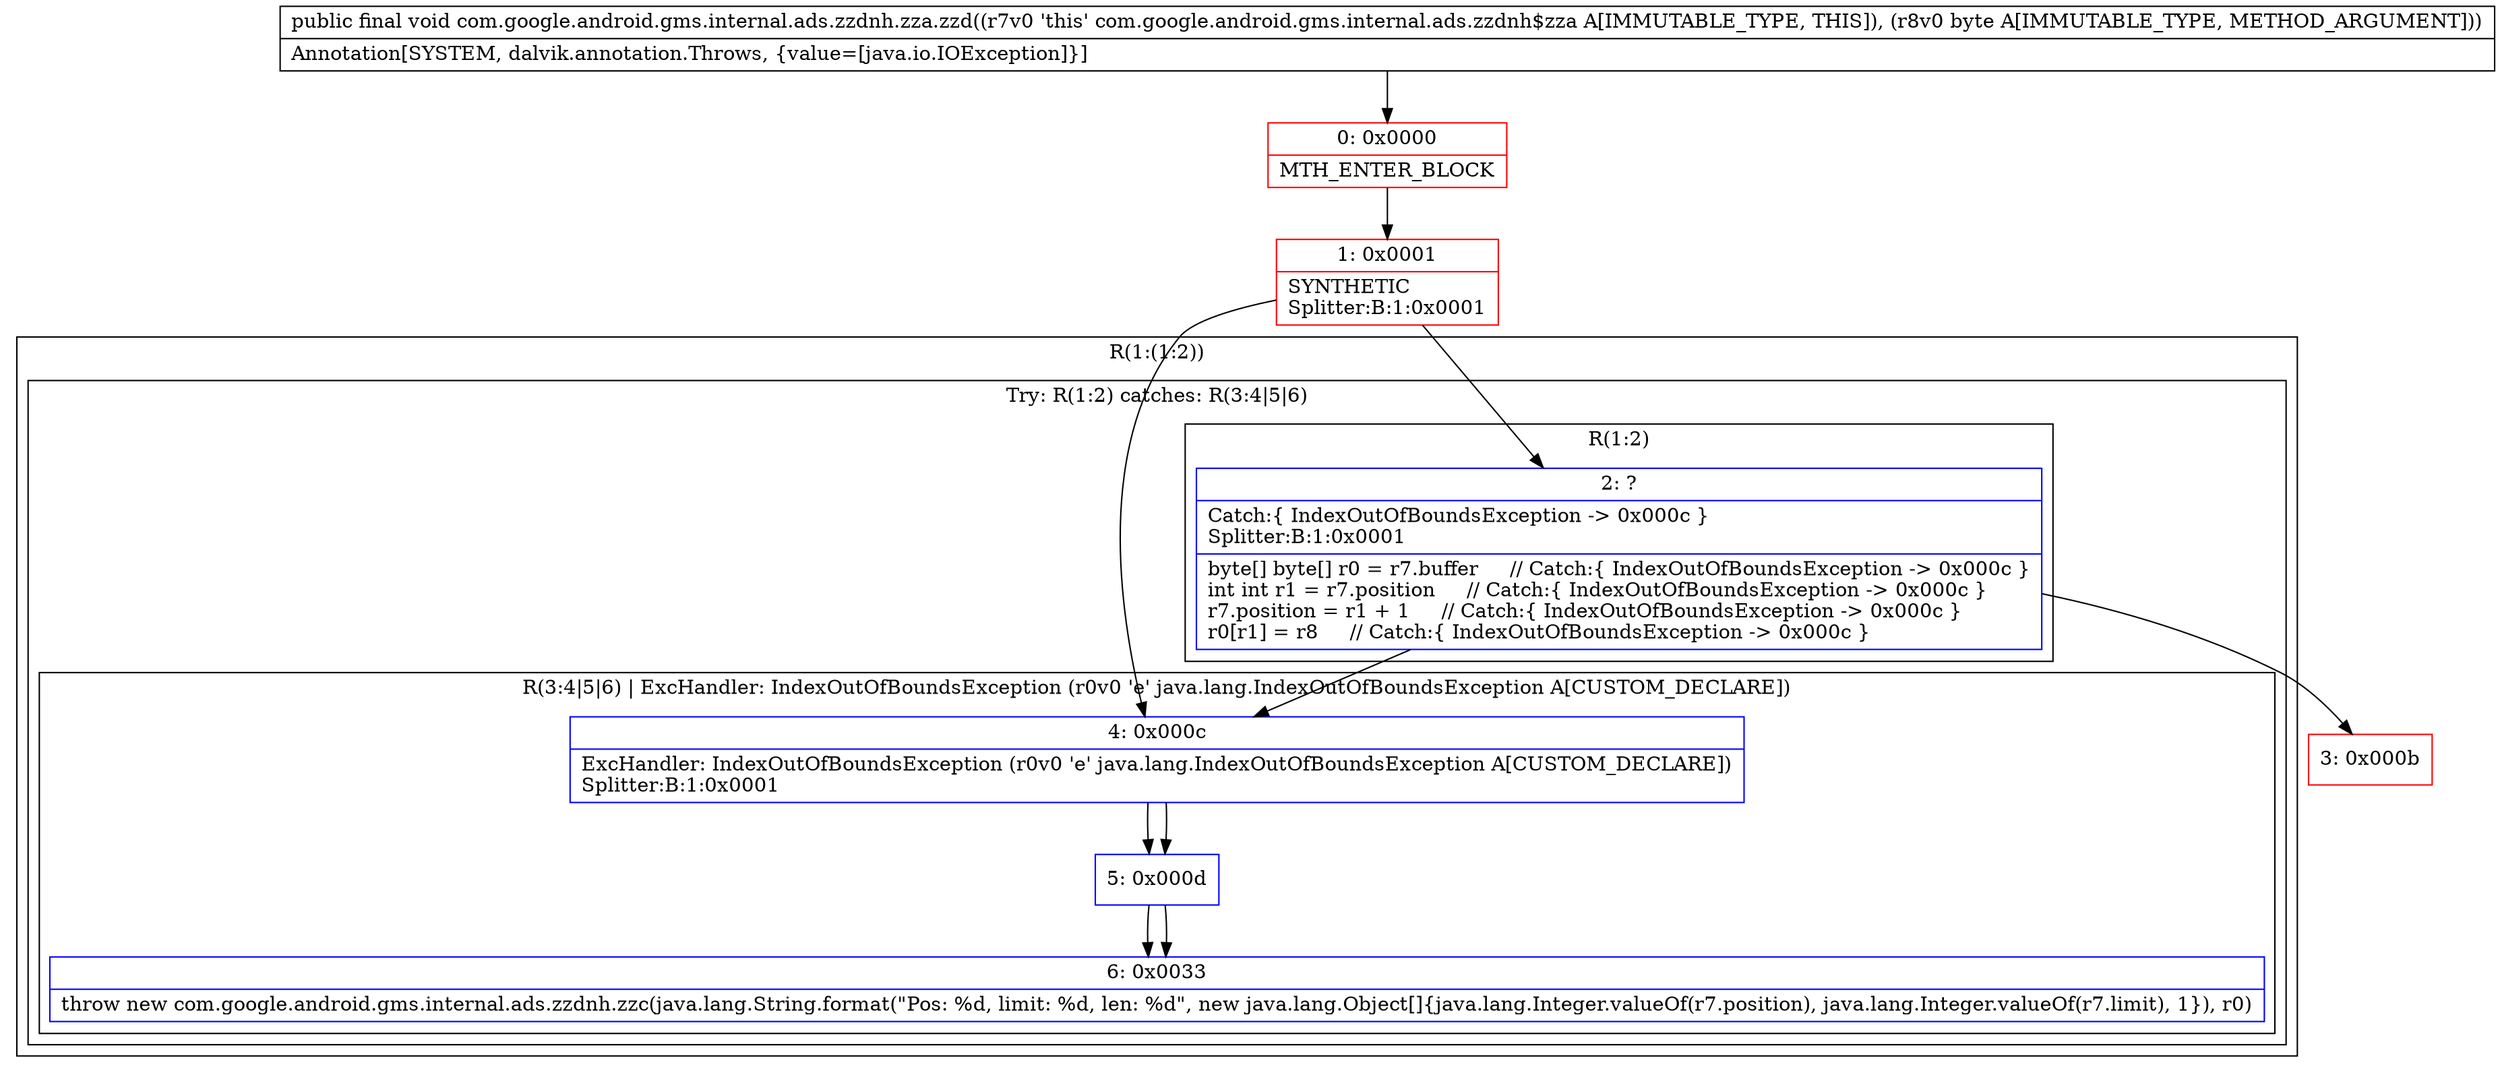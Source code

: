 digraph "CFG forcom.google.android.gms.internal.ads.zzdnh.zza.zzd(B)V" {
subgraph cluster_Region_1292864953 {
label = "R(1:(1:2))";
node [shape=record,color=blue];
subgraph cluster_TryCatchRegion_1030468012 {
label = "Try: R(1:2) catches: R(3:4|5|6)";
node [shape=record,color=blue];
subgraph cluster_Region_1095729521 {
label = "R(1:2)";
node [shape=record,color=blue];
Node_2 [shape=record,label="{2\:\ ?|Catch:\{ IndexOutOfBoundsException \-\> 0x000c \}\lSplitter:B:1:0x0001\l|byte[] byte[] r0 = r7.buffer     \/\/ Catch:\{ IndexOutOfBoundsException \-\> 0x000c \}\lint int r1 = r7.position     \/\/ Catch:\{ IndexOutOfBoundsException \-\> 0x000c \}\lr7.position = r1 + 1     \/\/ Catch:\{ IndexOutOfBoundsException \-\> 0x000c \}\lr0[r1] = r8     \/\/ Catch:\{ IndexOutOfBoundsException \-\> 0x000c \}\l}"];
}
subgraph cluster_Region_2143908385 {
label = "R(3:4|5|6) | ExcHandler: IndexOutOfBoundsException (r0v0 'e' java.lang.IndexOutOfBoundsException A[CUSTOM_DECLARE])\l";
node [shape=record,color=blue];
Node_4 [shape=record,label="{4\:\ 0x000c|ExcHandler: IndexOutOfBoundsException (r0v0 'e' java.lang.IndexOutOfBoundsException A[CUSTOM_DECLARE])\lSplitter:B:1:0x0001\l}"];
Node_5 [shape=record,label="{5\:\ 0x000d}"];
Node_6 [shape=record,label="{6\:\ 0x0033|throw new com.google.android.gms.internal.ads.zzdnh.zzc(java.lang.String.format(\"Pos: %d, limit: %d, len: %d\", new java.lang.Object[]\{java.lang.Integer.valueOf(r7.position), java.lang.Integer.valueOf(r7.limit), 1\}), r0)\l}"];
}
}
}
subgraph cluster_Region_2143908385 {
label = "R(3:4|5|6) | ExcHandler: IndexOutOfBoundsException (r0v0 'e' java.lang.IndexOutOfBoundsException A[CUSTOM_DECLARE])\l";
node [shape=record,color=blue];
Node_4 [shape=record,label="{4\:\ 0x000c|ExcHandler: IndexOutOfBoundsException (r0v0 'e' java.lang.IndexOutOfBoundsException A[CUSTOM_DECLARE])\lSplitter:B:1:0x0001\l}"];
Node_5 [shape=record,label="{5\:\ 0x000d}"];
Node_6 [shape=record,label="{6\:\ 0x0033|throw new com.google.android.gms.internal.ads.zzdnh.zzc(java.lang.String.format(\"Pos: %d, limit: %d, len: %d\", new java.lang.Object[]\{java.lang.Integer.valueOf(r7.position), java.lang.Integer.valueOf(r7.limit), 1\}), r0)\l}"];
}
Node_0 [shape=record,color=red,label="{0\:\ 0x0000|MTH_ENTER_BLOCK\l}"];
Node_1 [shape=record,color=red,label="{1\:\ 0x0001|SYNTHETIC\lSplitter:B:1:0x0001\l}"];
Node_3 [shape=record,color=red,label="{3\:\ 0x000b}"];
MethodNode[shape=record,label="{public final void com.google.android.gms.internal.ads.zzdnh.zza.zzd((r7v0 'this' com.google.android.gms.internal.ads.zzdnh$zza A[IMMUTABLE_TYPE, THIS]), (r8v0 byte A[IMMUTABLE_TYPE, METHOD_ARGUMENT]))  | Annotation[SYSTEM, dalvik.annotation.Throws, \{value=[java.io.IOException]\}]\l}"];
MethodNode -> Node_0;
Node_2 -> Node_3;
Node_2 -> Node_4;
Node_4 -> Node_5;
Node_5 -> Node_6;
Node_4 -> Node_5;
Node_5 -> Node_6;
Node_0 -> Node_1;
Node_1 -> Node_2;
Node_1 -> Node_4;
}

